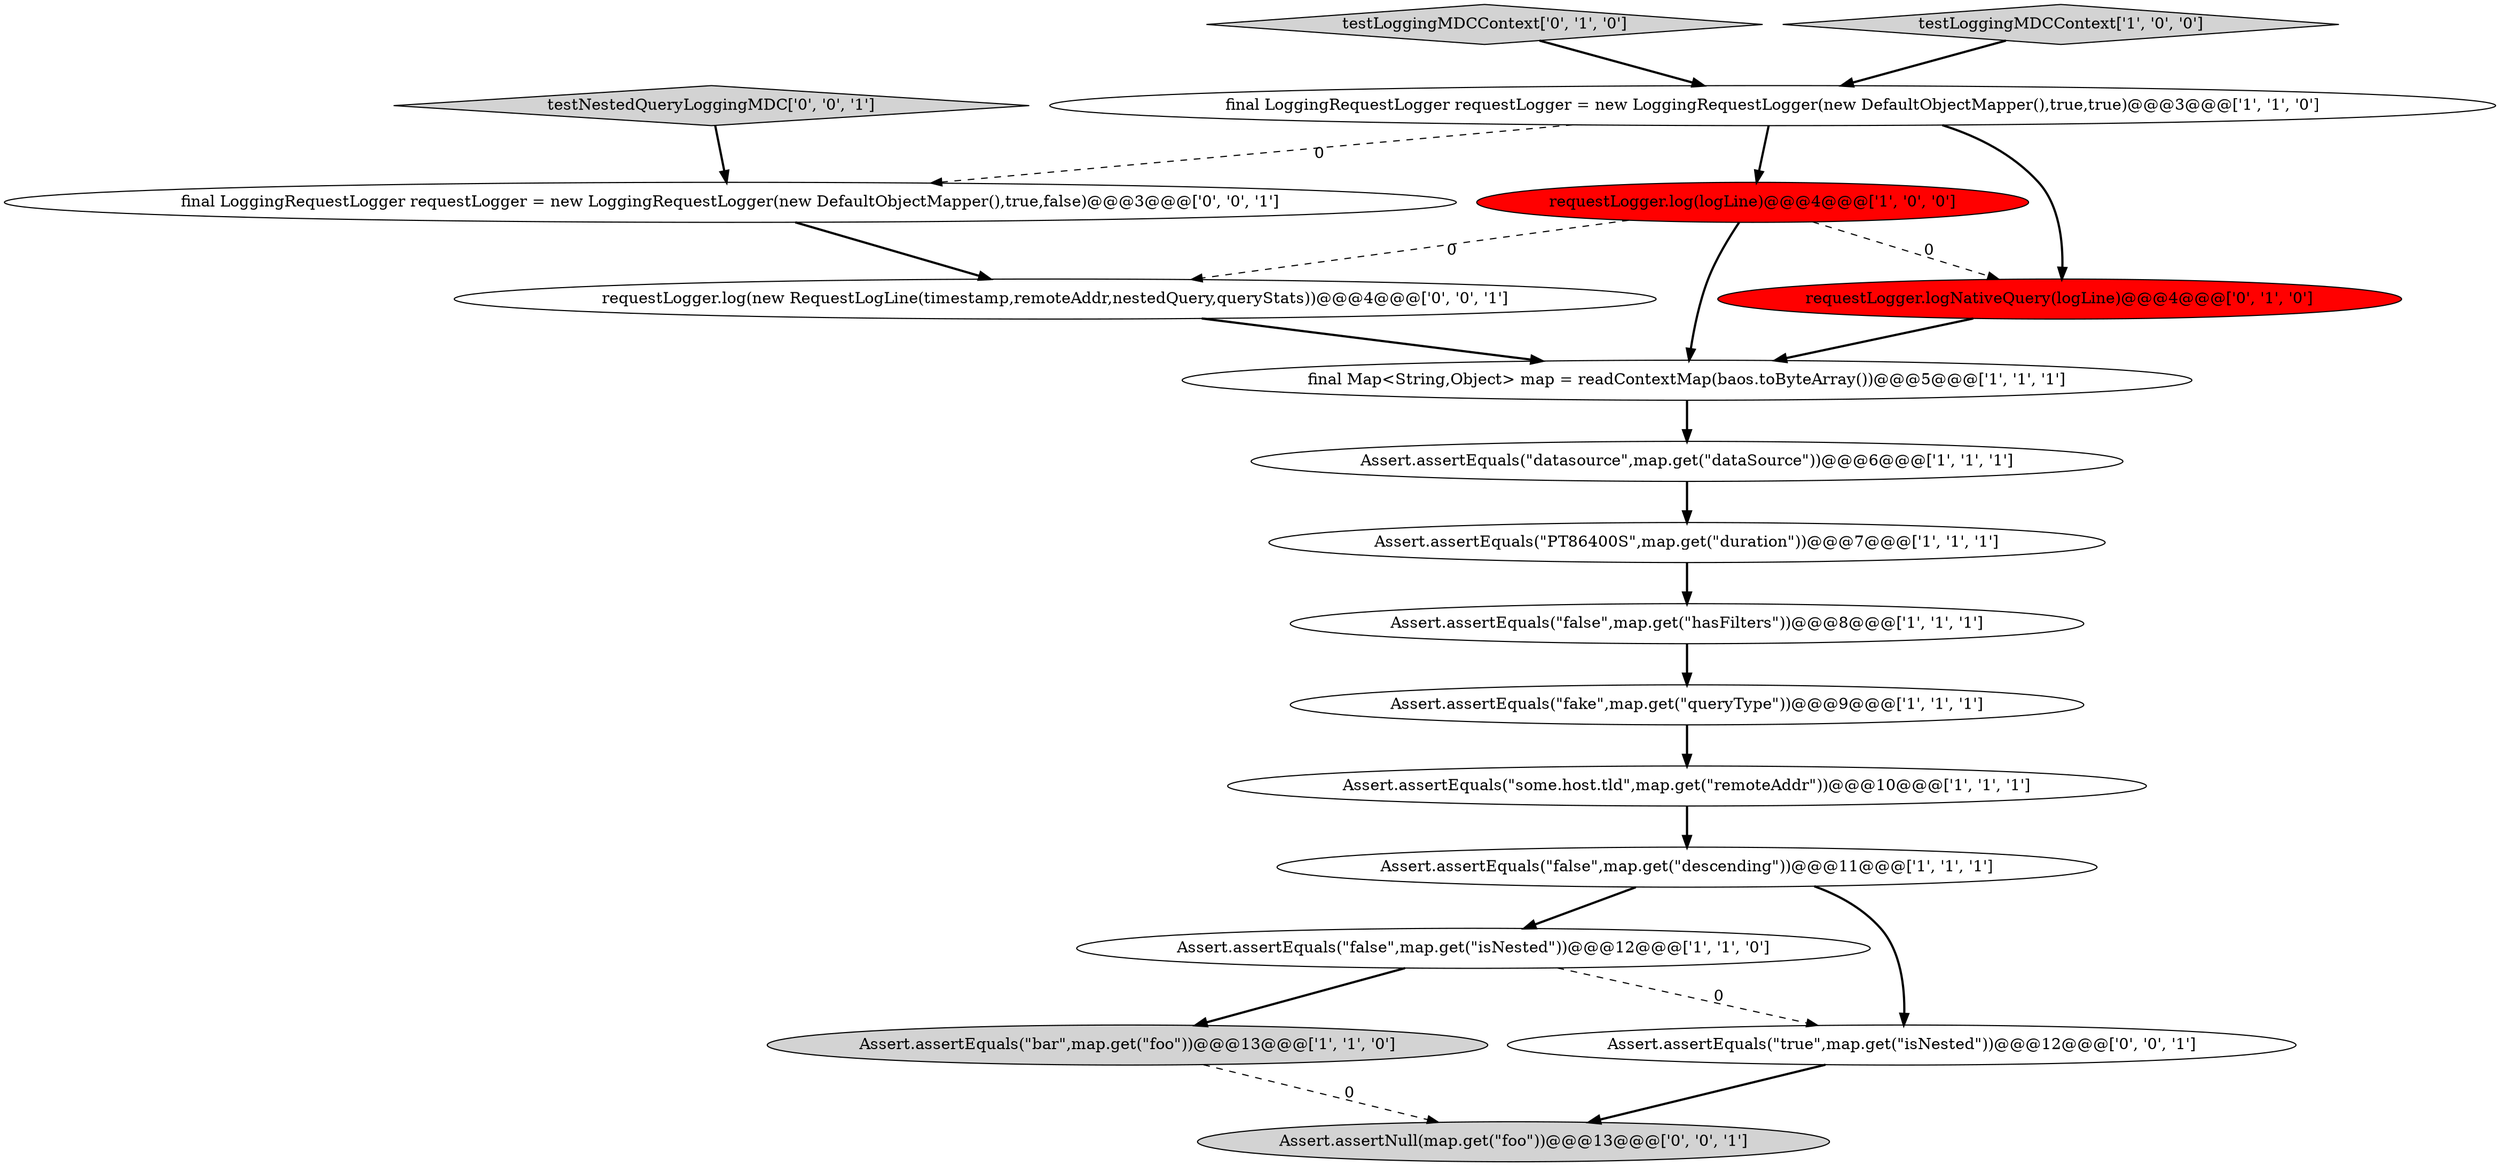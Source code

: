 digraph {
5 [style = filled, label = "Assert.assertEquals(\"false\",map.get(\"isNested\"))@@@12@@@['1', '1', '0']", fillcolor = white, shape = ellipse image = "AAA0AAABBB1BBB"];
15 [style = filled, label = "final LoggingRequestLogger requestLogger = new LoggingRequestLogger(new DefaultObjectMapper(),true,false)@@@3@@@['0', '0', '1']", fillcolor = white, shape = ellipse image = "AAA0AAABBB3BBB"];
4 [style = filled, label = "Assert.assertEquals(\"false\",map.get(\"descending\"))@@@11@@@['1', '1', '1']", fillcolor = white, shape = ellipse image = "AAA0AAABBB1BBB"];
10 [style = filled, label = "final LoggingRequestLogger requestLogger = new LoggingRequestLogger(new DefaultObjectMapper(),true,true)@@@3@@@['1', '1', '0']", fillcolor = white, shape = ellipse image = "AAA0AAABBB1BBB"];
11 [style = filled, label = "Assert.assertEquals(\"PT86400S\",map.get(\"duration\"))@@@7@@@['1', '1', '1']", fillcolor = white, shape = ellipse image = "AAA0AAABBB1BBB"];
18 [style = filled, label = "requestLogger.log(new RequestLogLine(timestamp,remoteAddr,nestedQuery,queryStats))@@@4@@@['0', '0', '1']", fillcolor = white, shape = ellipse image = "AAA0AAABBB3BBB"];
13 [style = filled, label = "testLoggingMDCContext['0', '1', '0']", fillcolor = lightgray, shape = diamond image = "AAA0AAABBB2BBB"];
0 [style = filled, label = "testLoggingMDCContext['1', '0', '0']", fillcolor = lightgray, shape = diamond image = "AAA0AAABBB1BBB"];
6 [style = filled, label = "requestLogger.log(logLine)@@@4@@@['1', '0', '0']", fillcolor = red, shape = ellipse image = "AAA1AAABBB1BBB"];
3 [style = filled, label = "Assert.assertEquals(\"datasource\",map.get(\"dataSource\"))@@@6@@@['1', '1', '1']", fillcolor = white, shape = ellipse image = "AAA0AAABBB1BBB"];
12 [style = filled, label = "requestLogger.logNativeQuery(logLine)@@@4@@@['0', '1', '0']", fillcolor = red, shape = ellipse image = "AAA1AAABBB2BBB"];
14 [style = filled, label = "Assert.assertNull(map.get(\"foo\"))@@@13@@@['0', '0', '1']", fillcolor = lightgray, shape = ellipse image = "AAA0AAABBB3BBB"];
1 [style = filled, label = "Assert.assertEquals(\"false\",map.get(\"hasFilters\"))@@@8@@@['1', '1', '1']", fillcolor = white, shape = ellipse image = "AAA0AAABBB1BBB"];
7 [style = filled, label = "Assert.assertEquals(\"some.host.tld\",map.get(\"remoteAddr\"))@@@10@@@['1', '1', '1']", fillcolor = white, shape = ellipse image = "AAA0AAABBB1BBB"];
8 [style = filled, label = "final Map<String,Object> map = readContextMap(baos.toByteArray())@@@5@@@['1', '1', '1']", fillcolor = white, shape = ellipse image = "AAA0AAABBB1BBB"];
2 [style = filled, label = "Assert.assertEquals(\"fake\",map.get(\"queryType\"))@@@9@@@['1', '1', '1']", fillcolor = white, shape = ellipse image = "AAA0AAABBB1BBB"];
17 [style = filled, label = "testNestedQueryLoggingMDC['0', '0', '1']", fillcolor = lightgray, shape = diamond image = "AAA0AAABBB3BBB"];
9 [style = filled, label = "Assert.assertEquals(\"bar\",map.get(\"foo\"))@@@13@@@['1', '1', '0']", fillcolor = lightgray, shape = ellipse image = "AAA0AAABBB1BBB"];
16 [style = filled, label = "Assert.assertEquals(\"true\",map.get(\"isNested\"))@@@12@@@['0', '0', '1']", fillcolor = white, shape = ellipse image = "AAA0AAABBB3BBB"];
10->15 [style = dashed, label="0"];
13->10 [style = bold, label=""];
5->9 [style = bold, label=""];
11->1 [style = bold, label=""];
8->3 [style = bold, label=""];
3->11 [style = bold, label=""];
7->4 [style = bold, label=""];
15->18 [style = bold, label=""];
10->6 [style = bold, label=""];
6->18 [style = dashed, label="0"];
6->12 [style = dashed, label="0"];
5->16 [style = dashed, label="0"];
0->10 [style = bold, label=""];
9->14 [style = dashed, label="0"];
10->12 [style = bold, label=""];
12->8 [style = bold, label=""];
6->8 [style = bold, label=""];
17->15 [style = bold, label=""];
16->14 [style = bold, label=""];
1->2 [style = bold, label=""];
18->8 [style = bold, label=""];
2->7 [style = bold, label=""];
4->5 [style = bold, label=""];
4->16 [style = bold, label=""];
}
